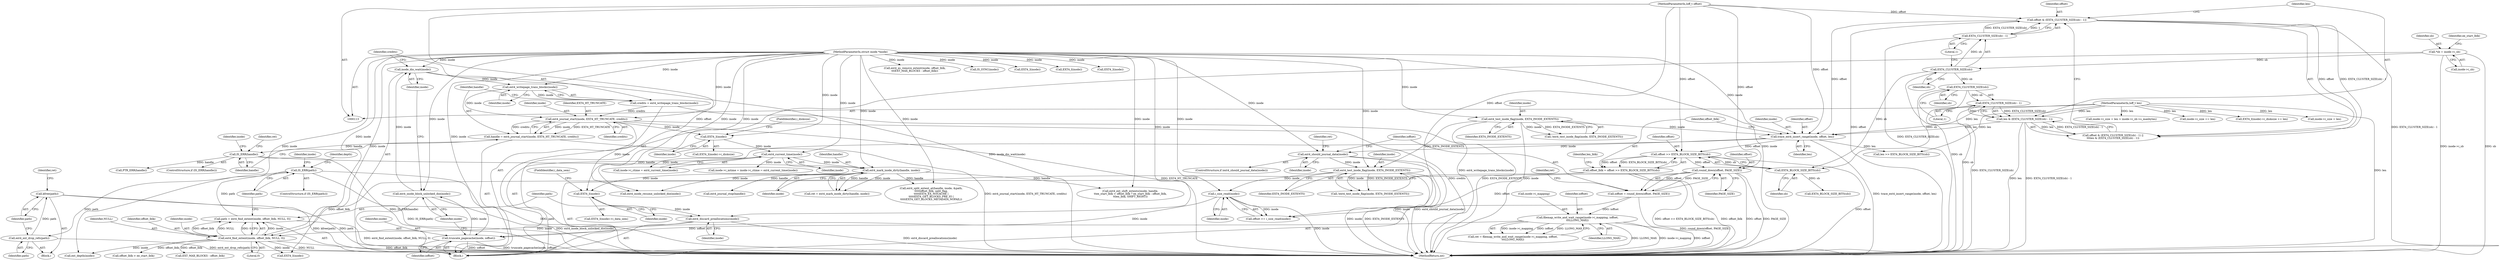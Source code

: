 digraph "0_linux_ea3d7209ca01da209cda6f0dea8be9cc4b7a933b_0@API" {
"1000411" [label="(Call,kfree(path))"];
"1000409" [label="(Call,ext4_ext_drop_refs(path))"];
"1000342" [label="(Call,IS_ERR(path))"];
"1000334" [label="(Call,path = ext4_find_extent(inode, offset_lblk, NULL, 0))"];
"1000336" [label="(Call,ext4_find_extent(inode, offset_lblk, NULL, 0))"];
"1000332" [label="(Call,ext4_discard_preallocations(inode))"];
"1000329" [label="(Call,EXT4_I(inode))"];
"1000320" [label="(Call,ext4_mark_inode_dirty(handle, inode))"];
"1000289" [label="(Call,IS_ERR(handle))"];
"1000282" [label="(Call,handle = ext4_journal_start(inode, EXT4_HT_TRUNCATE, credits))"];
"1000284" [label="(Call,ext4_journal_start(inode, EXT4_HT_TRUNCATE, credits))"];
"1000280" [label="(Call,ext4_writepage_trans_blocks(inode))"];
"1000276" [label="(Call,inode_dio_wait(inode))"];
"1000274" [label="(Call,ext4_inode_block_unlocked_dio(inode))"];
"1000271" [label="(Call,truncate_pagecache(inode, ioffset))"];
"1000263" [label="(Call,i_size_read(inode))"];
"1000233" [label="(Call,ext4_test_inode_flag(inode, EXT4_INODE_EXTENTS))"];
"1000196" [label="(Call,ext4_should_journal_data(inode))"];
"1000179" [label="(Call,trace_ext4_insert_range(inode, offset, len))"];
"1000147" [label="(Call,ext4_test_inode_flag(inode, EXT4_INODE_EXTENTS))"];
"1000114" [label="(MethodParameterIn,struct inode *inode)"];
"1000155" [label="(Call,offset & (EXT4_CLUSTER_SIZE(sb) - 1))"];
"1000115" [label="(MethodParameterIn,loff_t offset)"];
"1000157" [label="(Call,EXT4_CLUSTER_SIZE(sb) - 1)"];
"1000158" [label="(Call,EXT4_CLUSTER_SIZE(sb))"];
"1000119" [label="(Call,*sb = inode->i_sb)"];
"1000161" [label="(Call,len & (EXT4_CLUSTER_SIZE(sb) - 1))"];
"1000116" [label="(MethodParameterIn,loff_t len)"];
"1000163" [label="(Call,EXT4_CLUSTER_SIZE(sb) - 1)"];
"1000164" [label="(Call,EXT4_CLUSTER_SIZE(sb))"];
"1000216" [label="(Call,filemap_write_and_wait_range(inode->i_mapping, ioffset,\n\t\t\tLLONG_MAX))"];
"1000209" [label="(Call,ioffset = round_down(offset, PAGE_SIZE))"];
"1000211" [label="(Call,round_down(offset, PAGE_SIZE))"];
"1000185" [label="(Call,offset >> EXT4_BLOCK_SIZE_BITS(sb))"];
"1000187" [label="(Call,EXT4_BLOCK_SIZE_BITS(sb))"];
"1000278" [label="(Call,credits = ext4_writepage_trans_blocks(inode))"];
"1000316" [label="(Call,ext4_current_time(inode))"];
"1000304" [label="(Call,EXT4_I(inode))"];
"1000183" [label="(Call,offset_lblk = offset >> EXT4_BLOCK_SIZE_BITS(sb))"];
"1000183" [label="(Call,offset_lblk = offset >> EXT4_BLOCK_SIZE_BITS(sb))"];
"1000430" [label="(Call,EXT_MAX_BLOCKS - offset_lblk)"];
"1000445" [label="(Call,ext4_ext_shift_extents(inode, handle,\n\t\tee_start_lblk > offset_lblk ? ee_start_lblk : offset_lblk,\n\t\tlen_lblk, SHIFT_RIGHT))"];
"1000179" [label="(Call,trace_ext4_insert_range(inode, offset, len))"];
"1000213" [label="(Identifier,PAGE_SIZE)"];
"1000159" [label="(Identifier,sb)"];
"1000343" [label="(Identifier,path)"];
"1000191" [label="(Call,len >> EXT4_BLOCK_SIZE_BITS(sb))"];
"1000156" [label="(Identifier,offset)"];
"1000340" [label="(Literal,0)"];
"1000302" [label="(Call,EXT4_I(inode)->i_disksize += len)"];
"1000272" [label="(Identifier,inode)"];
"1000220" [label="(Identifier,ioffset)"];
"1000162" [label="(Identifier,len)"];
"1000318" [label="(Call,ret = ext4_mark_inode_dirty(handle, inode))"];
"1000378" [label="(Call,offset_lblk > ee_start_lblk)"];
"1000410" [label="(Identifier,path)"];
"1000187" [label="(Call,EXT4_BLOCK_SIZE_BITS(sb))"];
"1000244" [label="(Call,inode->i_size + len)"];
"1000196" [label="(Call,ext4_should_journal_data(inode))"];
"1000330" [label="(Identifier,inode)"];
"1000185" [label="(Call,offset >> EXT4_BLOCK_SIZE_BITS(sb))"];
"1000212" [label="(Identifier,offset)"];
"1000304" [label="(Call,EXT4_I(inode))"];
"1000157" [label="(Call,EXT4_CLUSTER_SIZE(sb) - 1)"];
"1000147" [label="(Call,ext4_test_inode_flag(inode, EXT4_INODE_EXTENTS))"];
"1000287" [label="(Identifier,credits)"];
"1000334" [label="(Call,path = ext4_find_extent(inode, offset_lblk, NULL, 0))"];
"1000211" [label="(Call,round_down(offset, PAGE_SIZE))"];
"1000348" [label="(Call,EXT4_I(inode))"];
"1000317" [label="(Identifier,inode)"];
"1000273" [label="(Identifier,ioffset)"];
"1000335" [label="(Identifier,path)"];
"1000263" [label="(Call,i_size_read(inode))"];
"1000193" [label="(Call,EXT4_BLOCK_SIZE_BITS(sb))"];
"1000274" [label="(Call,ext4_inode_block_unlocked_dio(inode))"];
"1000281" [label="(Identifier,inode)"];
"1000280" [label="(Call,ext4_writepage_trans_blocks(inode))"];
"1000288" [label="(ControlStructure,if (IS_ERR(handle)))"];
"1000306" [label="(FieldIdentifier,i_disksize)"];
"1000275" [label="(Identifier,inode)"];
"1000131" [label="(Identifier,ee_start_lblk)"];
"1000117" [label="(Block,)"];
"1000276" [label="(Call,inode_dio_wait(inode))"];
"1000221" [label="(Identifier,LLONG_MAX)"];
"1000285" [label="(Identifier,inode)"];
"1000427" [label="(Call,ext4_es_remove_extent(inode, offset_lblk,\n\t\t\tEXT_MAX_BLOCKS - offset_lblk))"];
"1000120" [label="(Identifier,sb)"];
"1000337" [label="(Identifier,inode)"];
"1000210" [label="(Identifier,ioffset)"];
"1000163" [label="(Call,EXT4_CLUSTER_SIZE(sb) - 1)"];
"1000320" [label="(Call,ext4_mark_inode_dirty(handle, inode))"];
"1000190" [label="(Identifier,len_lblk)"];
"1000463" [label="(Call,IS_SYNC(inode))"];
"1000181" [label="(Identifier,offset)"];
"1000322" [label="(Identifier,inode)"];
"1000468" [label="(Call,ext4_journal_stop(handle))"];
"1000217" [label="(Call,inode->i_mapping)"];
"1000339" [label="(Identifier,NULL)"];
"1000421" [label="(Call,EXT4_I(inode))"];
"1000234" [label="(Identifier,inode)"];
"1000342" [label="(Call,IS_ERR(path))"];
"1000354" [label="(Call,ext_depth(inode))"];
"1000299" [label="(Identifier,inode)"];
"1000271" [label="(Call,truncate_pagecache(inode, ioffset))"];
"1000415" [label="(Identifier,ret)"];
"1000316" [label="(Call,ext4_current_time(inode))"];
"1000305" [label="(Identifier,inode)"];
"1000186" [label="(Identifier,offset)"];
"1000119" [label="(Call,*sb = inode->i_sb)"];
"1000215" [label="(Identifier,ret)"];
"1000349" [label="(Identifier,inode)"];
"1000148" [label="(Identifier,inode)"];
"1000409" [label="(Call,ext4_ext_drop_refs(path))"];
"1000232" [label="(Call,!ext4_test_inode_flag(inode, EXT4_INODE_EXTENTS))"];
"1000353" [label="(Identifier,depth)"];
"1000261" [label="(Call,offset >= i_size_read(inode))"];
"1000243" [label="(Call,inode->i_size + len > inode->i_sb->s_maxbytes)"];
"1000233" [label="(Call,ext4_test_inode_flag(inode, EXT4_INODE_EXTENTS))"];
"1000308" [label="(Call,inode->i_mtime = inode->i_ctime = ext4_current_time(inode))"];
"1000336" [label="(Call,ext4_find_extent(inode, offset_lblk, NULL, 0))"];
"1000303" [label="(Call,EXT4_I(inode)->i_disksize)"];
"1000333" [label="(Identifier,inode)"];
"1000166" [label="(Literal,1)"];
"1000412" [label="(Identifier,path)"];
"1000114" [label="(MethodParameterIn,struct inode *inode)"];
"1000481" [label="(MethodReturn,int)"];
"1000209" [label="(Call,ioffset = round_down(offset, PAGE_SIZE))"];
"1000154" [label="(Call,offset & (EXT4_CLUSTER_SIZE(sb) - 1) ||\n\t\t\tlen & (EXT4_CLUSTER_SIZE(sb) - 1))"];
"1000365" [label="(Block,)"];
"1000290" [label="(Identifier,handle)"];
"1000277" [label="(Identifier,inode)"];
"1000264" [label="(Identifier,inode)"];
"1000164" [label="(Call,EXT4_CLUSTER_SIZE(sb))"];
"1000180" [label="(Identifier,inode)"];
"1000471" [label="(Call,ext4_inode_resume_unlocked_dio(inode))"];
"1000297" [label="(Call,inode->i_size += len)"];
"1000146" [label="(Call,!ext4_test_inode_flag(inode, EXT4_INODE_EXTENTS))"];
"1000116" [label="(MethodParameterIn,loff_t len)"];
"1000161" [label="(Call,len & (EXT4_CLUSTER_SIZE(sb) - 1))"];
"1000439" [label="(Call,EXT4_I(inode))"];
"1000235" [label="(Identifier,EXT4_INODE_EXTENTS)"];
"1000289" [label="(Call,IS_ERR(handle))"];
"1000284" [label="(Call,ext4_journal_start(inode, EXT4_HT_TRUNCATE, credits))"];
"1000411" [label="(Call,kfree(path))"];
"1000283" [label="(Identifier,handle)"];
"1000332" [label="(Call,ext4_discard_preallocations(inode))"];
"1000155" [label="(Call,offset & (EXT4_CLUSTER_SIZE(sb) - 1))"];
"1000214" [label="(Call,ret = filemap_write_and_wait_range(inode->i_mapping, ioffset,\n\t\t\tLLONG_MAX))"];
"1000115" [label="(MethodParameterIn,loff_t offset)"];
"1000321" [label="(Identifier,handle)"];
"1000121" [label="(Call,inode->i_sb)"];
"1000195" [label="(ControlStructure,if (ext4_should_journal_data(inode)))"];
"1000160" [label="(Literal,1)"];
"1000279" [label="(Identifier,credits)"];
"1000165" [label="(Identifier,sb)"];
"1000329" [label="(Call,EXT4_I(inode))"];
"1000397" [label="(Call,ext4_split_extent_at(handle, inode, &path,\n\t\t\t\t\toffset_lblk, split_flag,\n\t\t\t\t\tEXT4_EX_NOCACHE |\n\t\t\t\t\tEXT4_GET_BLOCKS_PRE_IO |\n\t\t\t\t\tEXT4_GET_BLOCKS_METADATA_NOFAIL))"];
"1000188" [label="(Identifier,sb)"];
"1000158" [label="(Call,EXT4_CLUSTER_SIZE(sb))"];
"1000200" [label="(Identifier,ret)"];
"1000278" [label="(Call,credits = ext4_writepage_trans_blocks(inode))"];
"1000328" [label="(Call,EXT4_I(inode)->i_data_sem)"];
"1000294" [label="(Call,PTR_ERR(handle))"];
"1000282" [label="(Call,handle = ext4_journal_start(inode, EXT4_HT_TRUNCATE, credits))"];
"1000341" [label="(ControlStructure,if (IS_ERR(path)))"];
"1000459" [label="(Call,EXT4_I(inode))"];
"1000338" [label="(Identifier,offset_lblk)"];
"1000149" [label="(Identifier,EXT4_INODE_EXTENTS)"];
"1000331" [label="(FieldIdentifier,i_data_sem)"];
"1000286" [label="(Identifier,EXT4_HT_TRUNCATE)"];
"1000293" [label="(Identifier,ret)"];
"1000312" [label="(Call,inode->i_ctime = ext4_current_time(inode))"];
"1000197" [label="(Identifier,inode)"];
"1000182" [label="(Identifier,len)"];
"1000216" [label="(Call,filemap_write_and_wait_range(inode->i_mapping, ioffset,\n\t\t\tLLONG_MAX))"];
"1000184" [label="(Identifier,offset_lblk)"];
"1000411" -> "1000365"  [label="AST: "];
"1000411" -> "1000412"  [label="CFG: "];
"1000412" -> "1000411"  [label="AST: "];
"1000415" -> "1000411"  [label="CFG: "];
"1000411" -> "1000481"  [label="DDG: kfree(path)"];
"1000411" -> "1000481"  [label="DDG: path"];
"1000409" -> "1000411"  [label="DDG: path"];
"1000409" -> "1000365"  [label="AST: "];
"1000409" -> "1000410"  [label="CFG: "];
"1000410" -> "1000409"  [label="AST: "];
"1000412" -> "1000409"  [label="CFG: "];
"1000409" -> "1000481"  [label="DDG: ext4_ext_drop_refs(path)"];
"1000342" -> "1000409"  [label="DDG: path"];
"1000342" -> "1000341"  [label="AST: "];
"1000342" -> "1000343"  [label="CFG: "];
"1000343" -> "1000342"  [label="AST: "];
"1000349" -> "1000342"  [label="CFG: "];
"1000353" -> "1000342"  [label="CFG: "];
"1000342" -> "1000481"  [label="DDG: path"];
"1000342" -> "1000481"  [label="DDG: IS_ERR(path)"];
"1000334" -> "1000342"  [label="DDG: path"];
"1000334" -> "1000117"  [label="AST: "];
"1000334" -> "1000336"  [label="CFG: "];
"1000335" -> "1000334"  [label="AST: "];
"1000336" -> "1000334"  [label="AST: "];
"1000343" -> "1000334"  [label="CFG: "];
"1000334" -> "1000481"  [label="DDG: ext4_find_extent(inode, offset_lblk, NULL, 0)"];
"1000336" -> "1000334"  [label="DDG: inode"];
"1000336" -> "1000334"  [label="DDG: offset_lblk"];
"1000336" -> "1000334"  [label="DDG: NULL"];
"1000336" -> "1000334"  [label="DDG: 0"];
"1000336" -> "1000340"  [label="CFG: "];
"1000337" -> "1000336"  [label="AST: "];
"1000338" -> "1000336"  [label="AST: "];
"1000339" -> "1000336"  [label="AST: "];
"1000340" -> "1000336"  [label="AST: "];
"1000336" -> "1000481"  [label="DDG: NULL"];
"1000336" -> "1000481"  [label="DDG: offset_lblk"];
"1000332" -> "1000336"  [label="DDG: inode"];
"1000114" -> "1000336"  [label="DDG: inode"];
"1000183" -> "1000336"  [label="DDG: offset_lblk"];
"1000336" -> "1000348"  [label="DDG: inode"];
"1000336" -> "1000354"  [label="DDG: inode"];
"1000336" -> "1000378"  [label="DDG: offset_lblk"];
"1000336" -> "1000430"  [label="DDG: offset_lblk"];
"1000332" -> "1000117"  [label="AST: "];
"1000332" -> "1000333"  [label="CFG: "];
"1000333" -> "1000332"  [label="AST: "];
"1000335" -> "1000332"  [label="CFG: "];
"1000332" -> "1000481"  [label="DDG: ext4_discard_preallocations(inode)"];
"1000329" -> "1000332"  [label="DDG: inode"];
"1000114" -> "1000332"  [label="DDG: inode"];
"1000329" -> "1000328"  [label="AST: "];
"1000329" -> "1000330"  [label="CFG: "];
"1000330" -> "1000329"  [label="AST: "];
"1000331" -> "1000329"  [label="CFG: "];
"1000320" -> "1000329"  [label="DDG: inode"];
"1000114" -> "1000329"  [label="DDG: inode"];
"1000320" -> "1000318"  [label="AST: "];
"1000320" -> "1000322"  [label="CFG: "];
"1000321" -> "1000320"  [label="AST: "];
"1000322" -> "1000320"  [label="AST: "];
"1000318" -> "1000320"  [label="CFG: "];
"1000320" -> "1000318"  [label="DDG: handle"];
"1000320" -> "1000318"  [label="DDG: inode"];
"1000289" -> "1000320"  [label="DDG: handle"];
"1000316" -> "1000320"  [label="DDG: inode"];
"1000114" -> "1000320"  [label="DDG: inode"];
"1000320" -> "1000397"  [label="DDG: handle"];
"1000320" -> "1000445"  [label="DDG: handle"];
"1000320" -> "1000468"  [label="DDG: handle"];
"1000320" -> "1000471"  [label="DDG: inode"];
"1000289" -> "1000288"  [label="AST: "];
"1000289" -> "1000290"  [label="CFG: "];
"1000290" -> "1000289"  [label="AST: "];
"1000293" -> "1000289"  [label="CFG: "];
"1000299" -> "1000289"  [label="CFG: "];
"1000289" -> "1000481"  [label="DDG: IS_ERR(handle)"];
"1000282" -> "1000289"  [label="DDG: handle"];
"1000289" -> "1000294"  [label="DDG: handle"];
"1000282" -> "1000117"  [label="AST: "];
"1000282" -> "1000284"  [label="CFG: "];
"1000283" -> "1000282"  [label="AST: "];
"1000284" -> "1000282"  [label="AST: "];
"1000290" -> "1000282"  [label="CFG: "];
"1000282" -> "1000481"  [label="DDG: ext4_journal_start(inode, EXT4_HT_TRUNCATE, credits)"];
"1000284" -> "1000282"  [label="DDG: inode"];
"1000284" -> "1000282"  [label="DDG: EXT4_HT_TRUNCATE"];
"1000284" -> "1000282"  [label="DDG: credits"];
"1000284" -> "1000287"  [label="CFG: "];
"1000285" -> "1000284"  [label="AST: "];
"1000286" -> "1000284"  [label="AST: "];
"1000287" -> "1000284"  [label="AST: "];
"1000284" -> "1000481"  [label="DDG: EXT4_HT_TRUNCATE"];
"1000284" -> "1000481"  [label="DDG: credits"];
"1000280" -> "1000284"  [label="DDG: inode"];
"1000114" -> "1000284"  [label="DDG: inode"];
"1000278" -> "1000284"  [label="DDG: credits"];
"1000284" -> "1000304"  [label="DDG: inode"];
"1000284" -> "1000471"  [label="DDG: inode"];
"1000280" -> "1000278"  [label="AST: "];
"1000280" -> "1000281"  [label="CFG: "];
"1000281" -> "1000280"  [label="AST: "];
"1000278" -> "1000280"  [label="CFG: "];
"1000280" -> "1000278"  [label="DDG: inode"];
"1000276" -> "1000280"  [label="DDG: inode"];
"1000114" -> "1000280"  [label="DDG: inode"];
"1000276" -> "1000117"  [label="AST: "];
"1000276" -> "1000277"  [label="CFG: "];
"1000277" -> "1000276"  [label="AST: "];
"1000279" -> "1000276"  [label="CFG: "];
"1000276" -> "1000481"  [label="DDG: inode_dio_wait(inode)"];
"1000274" -> "1000276"  [label="DDG: inode"];
"1000114" -> "1000276"  [label="DDG: inode"];
"1000274" -> "1000117"  [label="AST: "];
"1000274" -> "1000275"  [label="CFG: "];
"1000275" -> "1000274"  [label="AST: "];
"1000277" -> "1000274"  [label="CFG: "];
"1000274" -> "1000481"  [label="DDG: ext4_inode_block_unlocked_dio(inode)"];
"1000271" -> "1000274"  [label="DDG: inode"];
"1000114" -> "1000274"  [label="DDG: inode"];
"1000271" -> "1000117"  [label="AST: "];
"1000271" -> "1000273"  [label="CFG: "];
"1000272" -> "1000271"  [label="AST: "];
"1000273" -> "1000271"  [label="AST: "];
"1000275" -> "1000271"  [label="CFG: "];
"1000271" -> "1000481"  [label="DDG: ioffset"];
"1000271" -> "1000481"  [label="DDG: truncate_pagecache(inode, ioffset)"];
"1000263" -> "1000271"  [label="DDG: inode"];
"1000114" -> "1000271"  [label="DDG: inode"];
"1000216" -> "1000271"  [label="DDG: ioffset"];
"1000263" -> "1000261"  [label="AST: "];
"1000263" -> "1000264"  [label="CFG: "];
"1000264" -> "1000263"  [label="AST: "];
"1000261" -> "1000263"  [label="CFG: "];
"1000263" -> "1000481"  [label="DDG: inode"];
"1000263" -> "1000261"  [label="DDG: inode"];
"1000233" -> "1000263"  [label="DDG: inode"];
"1000114" -> "1000263"  [label="DDG: inode"];
"1000233" -> "1000232"  [label="AST: "];
"1000233" -> "1000235"  [label="CFG: "];
"1000234" -> "1000233"  [label="AST: "];
"1000235" -> "1000233"  [label="AST: "];
"1000232" -> "1000233"  [label="CFG: "];
"1000233" -> "1000481"  [label="DDG: EXT4_INODE_EXTENTS"];
"1000233" -> "1000481"  [label="DDG: inode"];
"1000233" -> "1000232"  [label="DDG: inode"];
"1000233" -> "1000232"  [label="DDG: EXT4_INODE_EXTENTS"];
"1000196" -> "1000233"  [label="DDG: inode"];
"1000114" -> "1000233"  [label="DDG: inode"];
"1000147" -> "1000233"  [label="DDG: EXT4_INODE_EXTENTS"];
"1000196" -> "1000195"  [label="AST: "];
"1000196" -> "1000197"  [label="CFG: "];
"1000197" -> "1000196"  [label="AST: "];
"1000200" -> "1000196"  [label="CFG: "];
"1000210" -> "1000196"  [label="CFG: "];
"1000196" -> "1000481"  [label="DDG: inode"];
"1000196" -> "1000481"  [label="DDG: ext4_should_journal_data(inode)"];
"1000179" -> "1000196"  [label="DDG: inode"];
"1000114" -> "1000196"  [label="DDG: inode"];
"1000179" -> "1000117"  [label="AST: "];
"1000179" -> "1000182"  [label="CFG: "];
"1000180" -> "1000179"  [label="AST: "];
"1000181" -> "1000179"  [label="AST: "];
"1000182" -> "1000179"  [label="AST: "];
"1000184" -> "1000179"  [label="CFG: "];
"1000179" -> "1000481"  [label="DDG: trace_ext4_insert_range(inode, offset, len)"];
"1000147" -> "1000179"  [label="DDG: inode"];
"1000114" -> "1000179"  [label="DDG: inode"];
"1000155" -> "1000179"  [label="DDG: offset"];
"1000115" -> "1000179"  [label="DDG: offset"];
"1000161" -> "1000179"  [label="DDG: len"];
"1000116" -> "1000179"  [label="DDG: len"];
"1000179" -> "1000185"  [label="DDG: offset"];
"1000179" -> "1000191"  [label="DDG: len"];
"1000147" -> "1000146"  [label="AST: "];
"1000147" -> "1000149"  [label="CFG: "];
"1000148" -> "1000147"  [label="AST: "];
"1000149" -> "1000147"  [label="AST: "];
"1000146" -> "1000147"  [label="CFG: "];
"1000147" -> "1000481"  [label="DDG: EXT4_INODE_EXTENTS"];
"1000147" -> "1000481"  [label="DDG: inode"];
"1000147" -> "1000146"  [label="DDG: inode"];
"1000147" -> "1000146"  [label="DDG: EXT4_INODE_EXTENTS"];
"1000114" -> "1000147"  [label="DDG: inode"];
"1000114" -> "1000113"  [label="AST: "];
"1000114" -> "1000481"  [label="DDG: inode"];
"1000114" -> "1000304"  [label="DDG: inode"];
"1000114" -> "1000316"  [label="DDG: inode"];
"1000114" -> "1000348"  [label="DDG: inode"];
"1000114" -> "1000354"  [label="DDG: inode"];
"1000114" -> "1000397"  [label="DDG: inode"];
"1000114" -> "1000421"  [label="DDG: inode"];
"1000114" -> "1000427"  [label="DDG: inode"];
"1000114" -> "1000439"  [label="DDG: inode"];
"1000114" -> "1000445"  [label="DDG: inode"];
"1000114" -> "1000459"  [label="DDG: inode"];
"1000114" -> "1000463"  [label="DDG: inode"];
"1000114" -> "1000471"  [label="DDG: inode"];
"1000155" -> "1000154"  [label="AST: "];
"1000155" -> "1000157"  [label="CFG: "];
"1000156" -> "1000155"  [label="AST: "];
"1000157" -> "1000155"  [label="AST: "];
"1000162" -> "1000155"  [label="CFG: "];
"1000154" -> "1000155"  [label="CFG: "];
"1000155" -> "1000481"  [label="DDG: EXT4_CLUSTER_SIZE(sb) - 1"];
"1000155" -> "1000481"  [label="DDG: offset"];
"1000155" -> "1000154"  [label="DDG: offset"];
"1000155" -> "1000154"  [label="DDG: EXT4_CLUSTER_SIZE(sb) - 1"];
"1000115" -> "1000155"  [label="DDG: offset"];
"1000157" -> "1000155"  [label="DDG: EXT4_CLUSTER_SIZE(sb)"];
"1000157" -> "1000155"  [label="DDG: 1"];
"1000115" -> "1000113"  [label="AST: "];
"1000115" -> "1000481"  [label="DDG: offset"];
"1000115" -> "1000185"  [label="DDG: offset"];
"1000115" -> "1000211"  [label="DDG: offset"];
"1000115" -> "1000261"  [label="DDG: offset"];
"1000157" -> "1000160"  [label="CFG: "];
"1000158" -> "1000157"  [label="AST: "];
"1000160" -> "1000157"  [label="AST: "];
"1000157" -> "1000481"  [label="DDG: EXT4_CLUSTER_SIZE(sb)"];
"1000158" -> "1000157"  [label="DDG: sb"];
"1000158" -> "1000159"  [label="CFG: "];
"1000159" -> "1000158"  [label="AST: "];
"1000160" -> "1000158"  [label="CFG: "];
"1000158" -> "1000481"  [label="DDG: sb"];
"1000119" -> "1000158"  [label="DDG: sb"];
"1000158" -> "1000164"  [label="DDG: sb"];
"1000158" -> "1000187"  [label="DDG: sb"];
"1000119" -> "1000117"  [label="AST: "];
"1000119" -> "1000121"  [label="CFG: "];
"1000120" -> "1000119"  [label="AST: "];
"1000121" -> "1000119"  [label="AST: "];
"1000131" -> "1000119"  [label="CFG: "];
"1000119" -> "1000481"  [label="DDG: inode->i_sb"];
"1000119" -> "1000481"  [label="DDG: sb"];
"1000161" -> "1000154"  [label="AST: "];
"1000161" -> "1000163"  [label="CFG: "];
"1000162" -> "1000161"  [label="AST: "];
"1000163" -> "1000161"  [label="AST: "];
"1000154" -> "1000161"  [label="CFG: "];
"1000161" -> "1000481"  [label="DDG: EXT4_CLUSTER_SIZE(sb) - 1"];
"1000161" -> "1000481"  [label="DDG: len"];
"1000161" -> "1000154"  [label="DDG: len"];
"1000161" -> "1000154"  [label="DDG: EXT4_CLUSTER_SIZE(sb) - 1"];
"1000116" -> "1000161"  [label="DDG: len"];
"1000163" -> "1000161"  [label="DDG: EXT4_CLUSTER_SIZE(sb)"];
"1000163" -> "1000161"  [label="DDG: 1"];
"1000116" -> "1000113"  [label="AST: "];
"1000116" -> "1000481"  [label="DDG: len"];
"1000116" -> "1000191"  [label="DDG: len"];
"1000116" -> "1000243"  [label="DDG: len"];
"1000116" -> "1000244"  [label="DDG: len"];
"1000116" -> "1000297"  [label="DDG: len"];
"1000116" -> "1000302"  [label="DDG: len"];
"1000163" -> "1000166"  [label="CFG: "];
"1000164" -> "1000163"  [label="AST: "];
"1000166" -> "1000163"  [label="AST: "];
"1000163" -> "1000481"  [label="DDG: EXT4_CLUSTER_SIZE(sb)"];
"1000164" -> "1000163"  [label="DDG: sb"];
"1000164" -> "1000165"  [label="CFG: "];
"1000165" -> "1000164"  [label="AST: "];
"1000166" -> "1000164"  [label="CFG: "];
"1000164" -> "1000481"  [label="DDG: sb"];
"1000164" -> "1000187"  [label="DDG: sb"];
"1000216" -> "1000214"  [label="AST: "];
"1000216" -> "1000221"  [label="CFG: "];
"1000217" -> "1000216"  [label="AST: "];
"1000220" -> "1000216"  [label="AST: "];
"1000221" -> "1000216"  [label="AST: "];
"1000214" -> "1000216"  [label="CFG: "];
"1000216" -> "1000481"  [label="DDG: LLONG_MAX"];
"1000216" -> "1000481"  [label="DDG: inode->i_mapping"];
"1000216" -> "1000481"  [label="DDG: ioffset"];
"1000216" -> "1000214"  [label="DDG: inode->i_mapping"];
"1000216" -> "1000214"  [label="DDG: ioffset"];
"1000216" -> "1000214"  [label="DDG: LLONG_MAX"];
"1000209" -> "1000216"  [label="DDG: ioffset"];
"1000209" -> "1000117"  [label="AST: "];
"1000209" -> "1000211"  [label="CFG: "];
"1000210" -> "1000209"  [label="AST: "];
"1000211" -> "1000209"  [label="AST: "];
"1000215" -> "1000209"  [label="CFG: "];
"1000209" -> "1000481"  [label="DDG: round_down(offset, PAGE_SIZE)"];
"1000211" -> "1000209"  [label="DDG: offset"];
"1000211" -> "1000209"  [label="DDG: PAGE_SIZE"];
"1000211" -> "1000213"  [label="CFG: "];
"1000212" -> "1000211"  [label="AST: "];
"1000213" -> "1000211"  [label="AST: "];
"1000211" -> "1000481"  [label="DDG: offset"];
"1000211" -> "1000481"  [label="DDG: PAGE_SIZE"];
"1000185" -> "1000211"  [label="DDG: offset"];
"1000211" -> "1000261"  [label="DDG: offset"];
"1000185" -> "1000183"  [label="AST: "];
"1000185" -> "1000187"  [label="CFG: "];
"1000186" -> "1000185"  [label="AST: "];
"1000187" -> "1000185"  [label="AST: "];
"1000183" -> "1000185"  [label="CFG: "];
"1000185" -> "1000481"  [label="DDG: offset"];
"1000185" -> "1000183"  [label="DDG: offset"];
"1000185" -> "1000183"  [label="DDG: EXT4_BLOCK_SIZE_BITS(sb)"];
"1000187" -> "1000185"  [label="DDG: sb"];
"1000187" -> "1000188"  [label="CFG: "];
"1000188" -> "1000187"  [label="AST: "];
"1000187" -> "1000193"  [label="DDG: sb"];
"1000278" -> "1000117"  [label="AST: "];
"1000279" -> "1000278"  [label="AST: "];
"1000283" -> "1000278"  [label="CFG: "];
"1000278" -> "1000481"  [label="DDG: ext4_writepage_trans_blocks(inode)"];
"1000316" -> "1000312"  [label="AST: "];
"1000316" -> "1000317"  [label="CFG: "];
"1000317" -> "1000316"  [label="AST: "];
"1000312" -> "1000316"  [label="CFG: "];
"1000316" -> "1000308"  [label="DDG: inode"];
"1000316" -> "1000312"  [label="DDG: inode"];
"1000304" -> "1000316"  [label="DDG: inode"];
"1000304" -> "1000303"  [label="AST: "];
"1000304" -> "1000305"  [label="CFG: "];
"1000305" -> "1000304"  [label="AST: "];
"1000306" -> "1000304"  [label="CFG: "];
"1000183" -> "1000117"  [label="AST: "];
"1000184" -> "1000183"  [label="AST: "];
"1000190" -> "1000183"  [label="CFG: "];
"1000183" -> "1000481"  [label="DDG: offset >> EXT4_BLOCK_SIZE_BITS(sb)"];
"1000183" -> "1000481"  [label="DDG: offset_lblk"];
}
